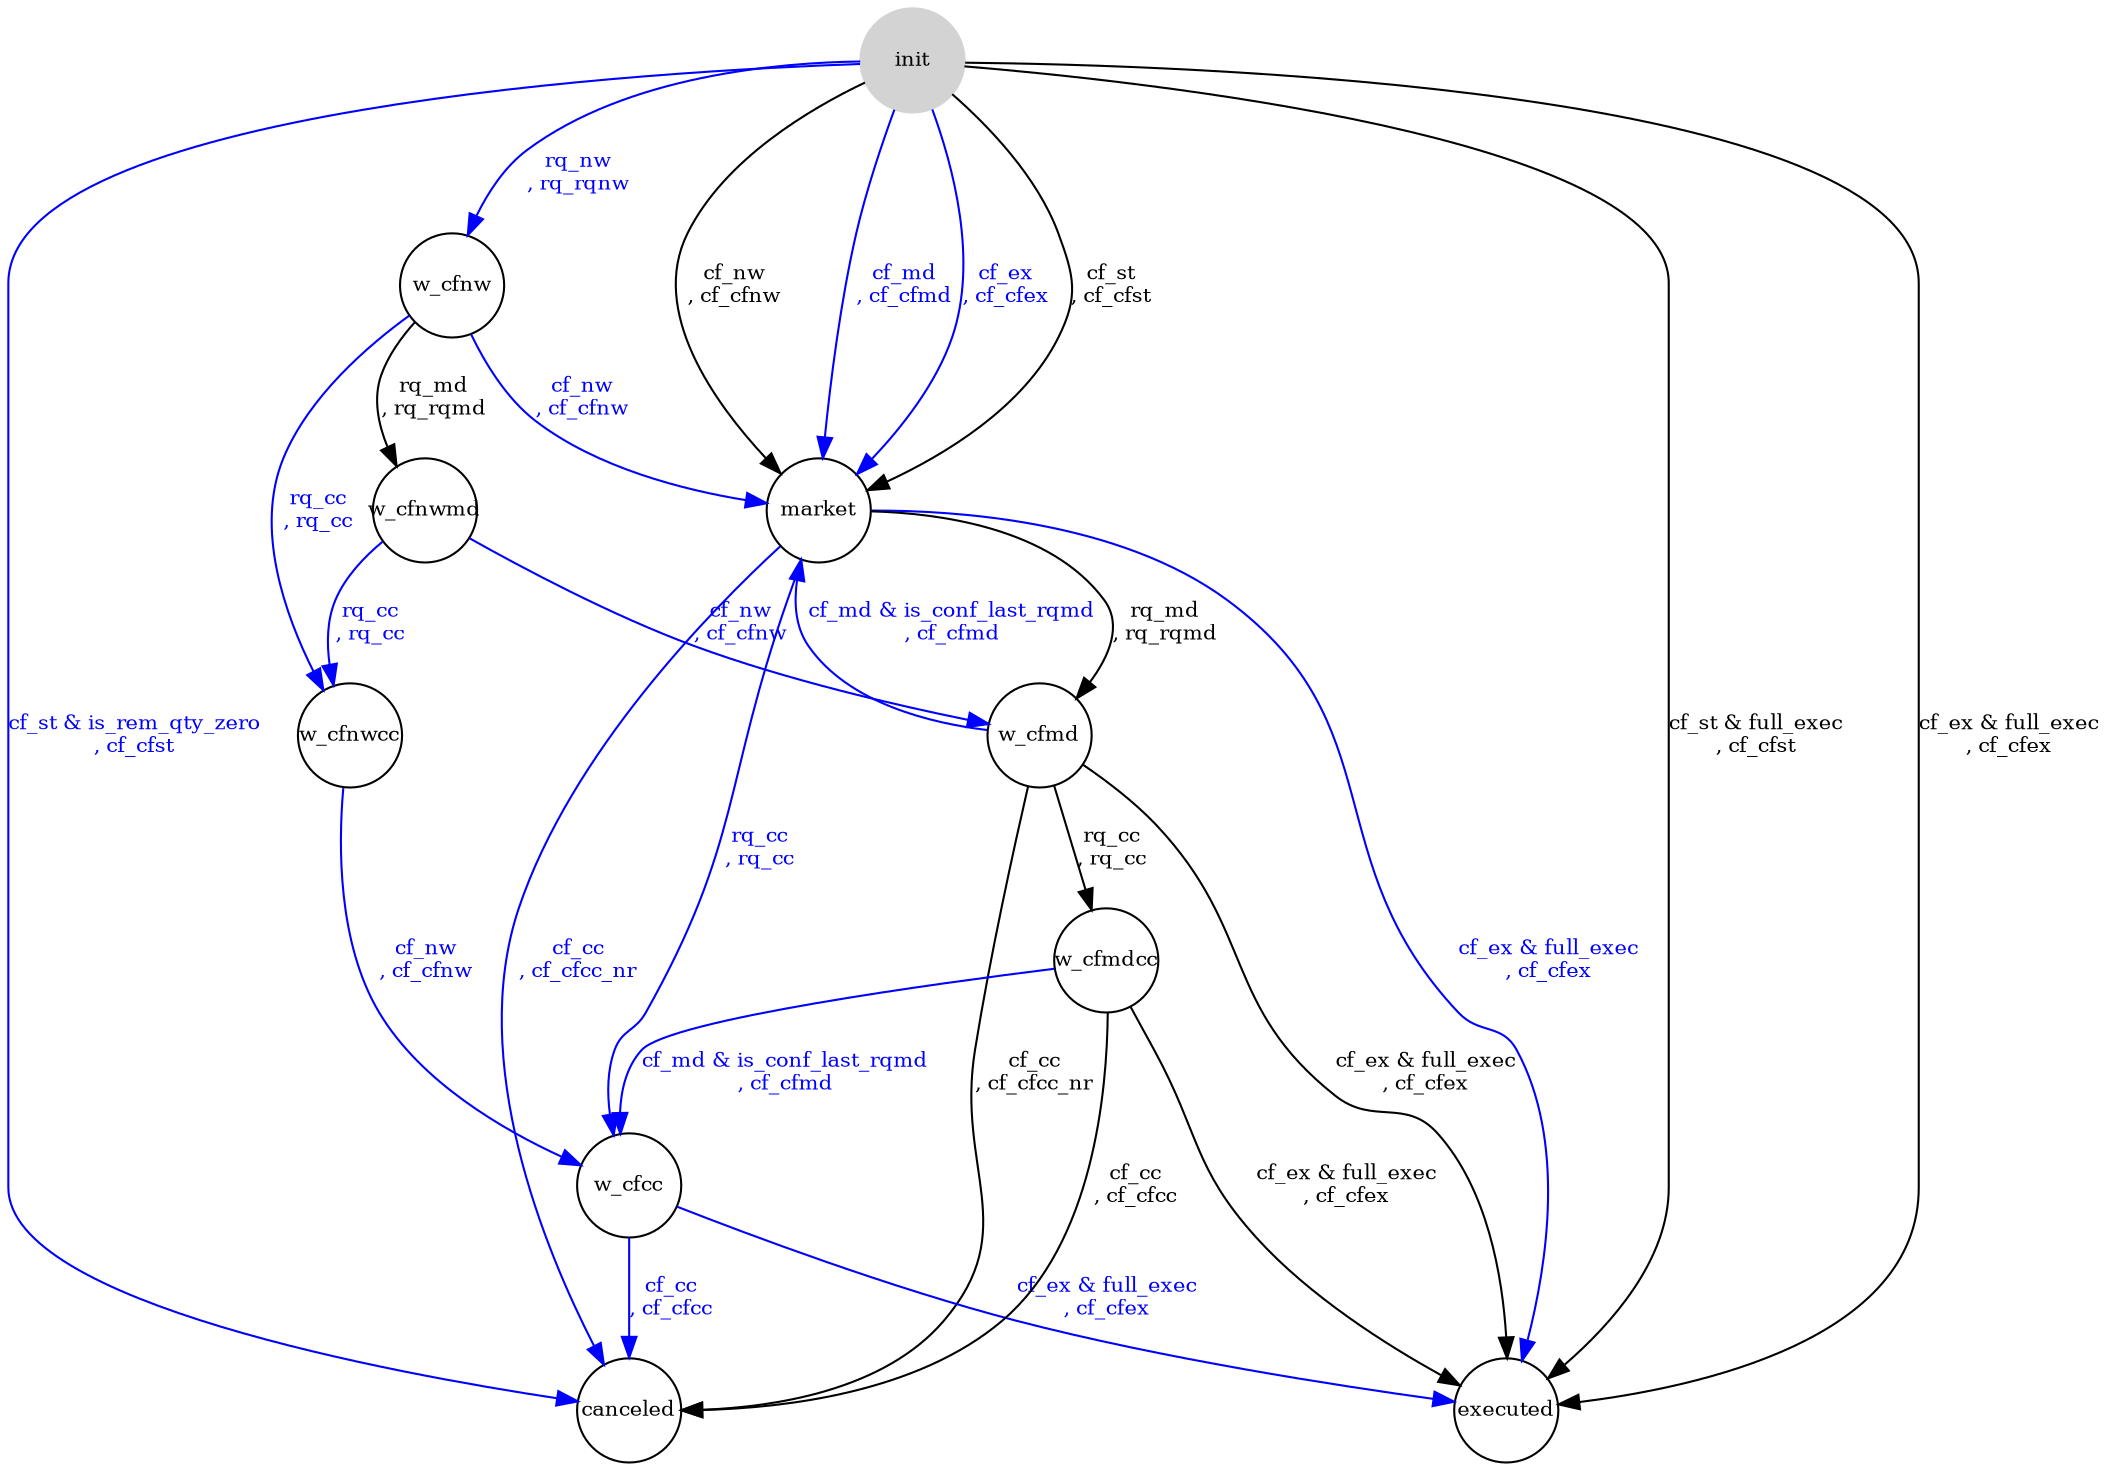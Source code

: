 digraph automata {
    node [shape = circle, fontsize=10, fixedsize=true width=0.7];
    init [ style = filled, color=lightgrey ];

        "init"  ->  "w_cfnw"  [ label = "rq_nw\n, rq_rqnw", color=blue, fontcolor=blue, fontsize=10, fixedsize=true ];
    "init"  ->  "market"  [ label = "cf_nw\n, cf_cfnw", color=black, fontcolor=black, fontsize=10, fixedsize=true ];
    "init"  ->  "market"  [ label = "cf_md\n, cf_cfmd", color=blue, fontcolor=blue, fontsize=10, fixedsize=true ];
    "init"  ->  "executed"  [ label = "cf_ex & full_exec\n, cf_cfex", color=black, fontcolor=black, fontsize=10, fixedsize=true ];
    "init"  ->  "market"  [ label = "cf_ex\n, cf_cfex", color=blue, fontcolor=blue, fontsize=10, fixedsize=true ];
    "init"  ->  "executed"  [ label = "cf_st & full_exec\n, cf_cfst", color=black, fontcolor=black, fontsize=10, fixedsize=true ];
    "init"  ->  "canceled"  [ label = "cf_st & is_rem_qty_zero\n, cf_cfst", color=blue, fontcolor=blue, fontsize=10, fixedsize=true ];
    "init"  ->  "market"  [ label = "cf_st\n, cf_cfst", color=black, fontcolor=black, fontsize=10, fixedsize=true ];
    "w_cfnw"  ->  "w_cfnwmd"  [ label = "rq_md\n, rq_rqmd", color=black, fontcolor=black, fontsize=10, fixedsize=true ];
    "w_cfnw"  ->  "w_cfnwcc"  [ label = "rq_cc\n, rq_cc", color=blue, fontcolor=blue, fontsize=10, fixedsize=true ];
    "w_cfnw"  ->  "market"  [ label = "cf_nw\n, cf_cfnw", color=blue, fontcolor=blue, fontsize=10, fixedsize=true ];
    "market"  ->  "w_cfmd"  [ label = "rq_md\n, rq_rqmd", color=black, fontcolor=black, fontsize=10, fixedsize=true ];
    "market"  ->  "w_cfcc"  [ label = "rq_cc\n, rq_cc", color=blue, fontcolor=blue, fontsize=10, fixedsize=true ];
    "market"  ->  "canceled"  [ label = "cf_cc\n, cf_cfcc_nr", color=blue, fontcolor=blue, fontsize=10, fixedsize=true ];
    "market"  ->  "executed"  [ label = "cf_ex & full_exec\n, cf_cfex", color=blue, fontcolor=blue, fontsize=10, fixedsize=true ];
    "w_cfmd"  ->  "w_cfmdcc"  [ label = "rq_cc\n, rq_cc", color=black, fontcolor=black, fontsize=10, fixedsize=true ];
    "w_cfmd"  ->  "market"  [ label = "cf_md & is_conf_last_rqmd\n, cf_cfmd", color=blue, fontcolor=blue, fontsize=10, fixedsize=true ];
    "w_cfmd"  ->  "canceled"  [ label = "cf_cc\n, cf_cfcc_nr", color=black, fontcolor=black, fontsize=10, fixedsize=true ];
    "w_cfmd"  ->  "executed"  [ label = "cf_ex & full_exec\n, cf_cfex", color=black, fontcolor=black, fontsize=10, fixedsize=true ];
    "w_cfcc"  ->  "canceled"  [ label = "cf_cc\n, cf_cfcc", color=blue, fontcolor=blue, fontsize=10, fixedsize=true ];
    "w_cfcc"  ->  "executed"  [ label = "cf_ex & full_exec\n, cf_cfex", color=blue, fontcolor=blue, fontsize=10, fixedsize=true ];
    "w_cfmdcc"  ->  "w_cfcc"  [ label = "cf_md & is_conf_last_rqmd\n, cf_cfmd", color=blue, fontcolor=blue, fontsize=10, fixedsize=true ];
    "w_cfmdcc"  ->  "canceled"  [ label = "cf_cc\n, cf_cfcc", color=black, fontcolor=black, fontsize=10, fixedsize=true ];
    "w_cfmdcc"  ->  "executed"  [ label = "cf_ex & full_exec\n, cf_cfex", color=black, fontcolor=black, fontsize=10, fixedsize=true ];
    "w_cfnwmd"  ->  "w_cfnwcc"  [ label = "rq_cc\n, rq_cc", color=blue, fontcolor=blue, fontsize=10, fixedsize=true ];
    "w_cfnwmd"  ->  "w_cfmd"  [ label = "cf_nw\n, cf_cfnw", color=blue, fontcolor=blue, fontsize=10, fixedsize=true ];
    "w_cfnwcc"  ->  "w_cfcc"  [ label = "cf_nw\n, cf_cfnw", color=blue, fontcolor=blue, fontsize=10, fixedsize=true ];
 

    //trd_cli_mk  [ shape = plaintext ];
}
